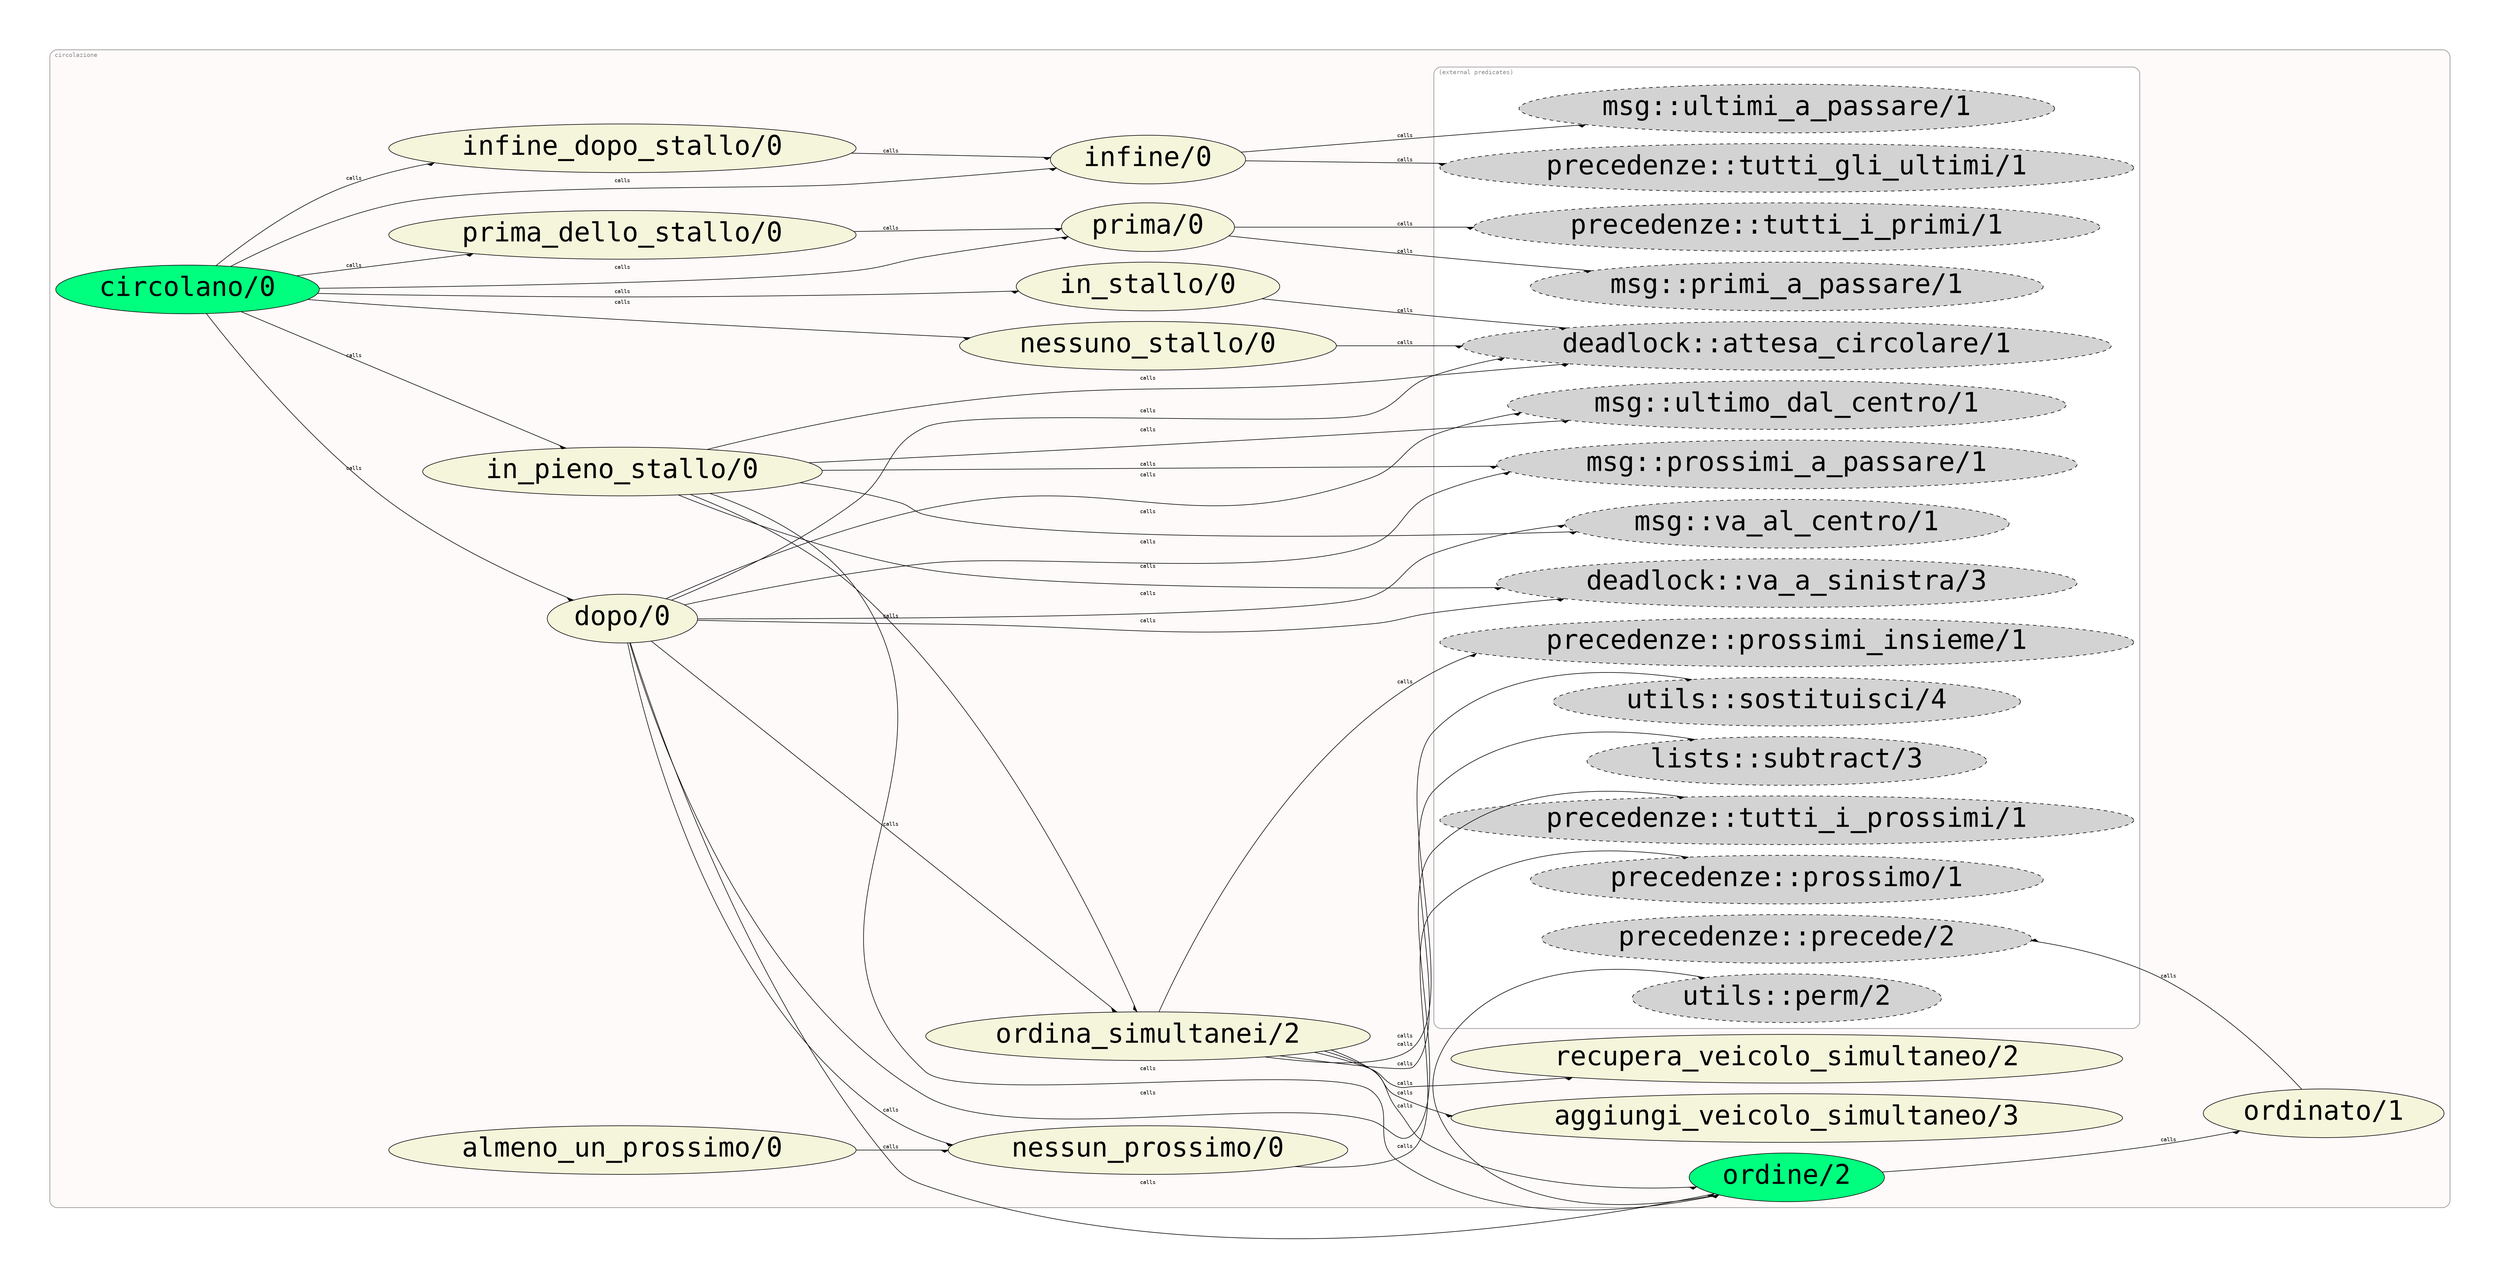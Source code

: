 digraph "circolazione_object" {
rankdir="LR"
ranksep="1.25"
compound="true"
splines="true"
pack="true"
clusterrank="local"
labeljust="l"
margin="1.0"
fontname="Courier"
fontsize="10"
fontcolor="snow4"
pencolor="snow4"
node [shape="ellipse",style="filled",fillcolor="white",fontname="Courier",fontsize="9"]
edge [fontname="Courier",fontsize="9"]

subgraph "cluster_circolazione_object" {
URL=""
tooltip="/home/giuseppe/IA/Progetto/code/prolog/circolazione.lgt"
bgcolor="snow"
style="rounded"
margin="10"
label="circolazione"
"circolano/0" [shape="ellipse",URL="circolazione_0.html#circolano/0",tooltip="circolazione_0.html#circolano/0",style="filled",fillcolor="springgreen",label=<<FONT POINT-SIZE="45"><![CDATA[circolano/0]]></FONT>>]
"ordine/2" [shape="ellipse",URL="circolazione_0.html#ordine/2",tooltip="circolazione_0.html#ordine/2",style="filled",fillcolor="springgreen",label=<<FONT POINT-SIZE="45"><![CDATA[ordine/2]]></FONT>>]
"circolano/0" [shape="ellipse",URL="circolazione_0.html#circolano/0",tooltip="circolazione_0.html#circolano/0",style="filled",fillcolor="springgreen",label=<<FONT POINT-SIZE="45"><![CDATA[circolano/0]]></FONT>>]
"ordine/2" [shape="ellipse",URL="circolazione_0.html#ordine/2",tooltip="circolazione_0.html#ordine/2",style="filled",fillcolor="springgreen",label=<<FONT POINT-SIZE="45"><![CDATA[ordine/2]]></FONT>>]
"prima/0" [shape="ellipse",style="filled",fillcolor="beige",label=<<FONT POINT-SIZE="45"><![CDATA[prima/0]]></FONT>>]
"dopo/0" [shape="ellipse",style="filled",fillcolor="beige",label=<<FONT POINT-SIZE="45"><![CDATA[dopo/0]]></FONT>>]
"prima_dello_stallo/0" [shape="ellipse",style="filled",fillcolor="beige",label=<<FONT POINT-SIZE="45"><![CDATA[prima_dello_stallo/0]]></FONT>>]
"in_pieno_stallo/0" [shape="ellipse",style="filled",fillcolor="beige",label=<<FONT POINT-SIZE="45"><![CDATA[in_pieno_stallo/0]]></FONT>>]
"infine_dopo_stallo/0" [shape="ellipse",style="filled",fillcolor="beige",label=<<FONT POINT-SIZE="45"><![CDATA[infine_dopo_stallo/0]]></FONT>>]
"nessun_prossimo/0" [shape="ellipse",style="filled",fillcolor="beige",label=<<FONT POINT-SIZE="45"><![CDATA[nessun_prossimo/0]]></FONT>>]
"almeno_un_prossimo/0" [shape="ellipse",style="filled",fillcolor="beige",label=<<FONT POINT-SIZE="45"><![CDATA[almeno_un_prossimo/0]]></FONT>>]
"nessuno_stallo/0" [shape="ellipse",style="filled",fillcolor="beige",label=<<FONT POINT-SIZE="45"><![CDATA[nessuno_stallo/0]]></FONT>>]
"in_stallo/0" [shape="ellipse",style="filled",fillcolor="beige",label=<<FONT POINT-SIZE="45"><![CDATA[in_stallo/0]]></FONT>>]
"recupera_veicolo_simultaneo/2" [shape="ellipse",style="filled",fillcolor="beige",label=<<FONT POINT-SIZE="45"><![CDATA[recupera_veicolo_simultaneo/2]]></FONT>>]
"aggiungi_veicolo_simultaneo/3" [shape="ellipse",style="filled",fillcolor="beige",label=<<FONT POINT-SIZE="45"><![CDATA[aggiungi_veicolo_simultaneo/3]]></FONT>>]
"ordina_simultanei/2" [shape="ellipse",style="filled",fillcolor="beige",label=<<FONT POINT-SIZE="45"><![CDATA[ordina_simultanei/2]]></FONT>>]
"infine/0" [shape="ellipse",style="filled",fillcolor="beige",label=<<FONT POINT-SIZE="45"><![CDATA[infine/0]]></FONT>>]
"ordinato/1" [shape="ellipse",style="filled",fillcolor="beige",label=<<FONT POINT-SIZE="45"><![CDATA[ordinato/1]]></FONT>>]
subgraph "cluster_other" {
URL=""
tooltip="(external predicates)"
bgcolor="white"
style="rounded"
margin="10"
label="(external predicates)"
"precedenze::tutti_i_primi/1" [shape="ellipse",URL="precedenze_0.html#tutti_i_primi/1",tooltip="precedenze_0.html#tutti_i_primi/1",style="filled,dashed",fillcolor="lightgrey",label=<<FONT POINT-SIZE="45"><![CDATA[precedenze::tutti_i_primi/1]]></FONT>>]
"msg::primi_a_passare/1" [shape="ellipse",URL="msg_0.html#primi_a_passare/1",tooltip="msg_0.html#primi_a_passare/1",style="filled,dashed",fillcolor="lightgrey",label=<<FONT POINT-SIZE="45"><![CDATA[msg::primi_a_passare/1]]></FONT>>]
"precedenze::tutti_i_prossimi/1" [shape="ellipse",URL="precedenze_0.html#tutti_i_prossimi/1",tooltip="precedenze_0.html#tutti_i_prossimi/1",style="filled,dashed",fillcolor="lightgrey",label=<<FONT POINT-SIZE="45"><![CDATA[precedenze::tutti_i_prossimi/1]]></FONT>>]
"msg::prossimi_a_passare/1" [shape="ellipse",URL="msg_0.html#prossimi_a_passare/1",tooltip="msg_0.html#prossimi_a_passare/1",style="filled,dashed",fillcolor="lightgrey",label=<<FONT POINT-SIZE="45"><![CDATA[msg::prossimi_a_passare/1]]></FONT>>]
"deadlock::attesa_circolare/1" [shape="ellipse",URL="deadlock_0.html#attesa_circolare/1",tooltip="deadlock_0.html#attesa_circolare/1",style="filled,dashed",fillcolor="lightgrey",label=<<FONT POINT-SIZE="45"><![CDATA[deadlock::attesa_circolare/1]]></FONT>>]
"deadlock::va_a_sinistra/3" [shape="ellipse",URL="deadlock_0.html#va_a_sinistra/3",tooltip="deadlock_0.html#va_a_sinistra/3",style="filled,dashed",fillcolor="lightgrey",label=<<FONT POINT-SIZE="45"><![CDATA[deadlock::va_a_sinistra/3]]></FONT>>]
"msg::va_al_centro/1" [shape="ellipse",URL="msg_0.html#va_al_centro/1",tooltip="msg_0.html#va_al_centro/1",style="filled,dashed",fillcolor="lightgrey",label=<<FONT POINT-SIZE="45"><![CDATA[msg::va_al_centro/1]]></FONT>>]
"msg::ultimo_dal_centro/1" [shape="ellipse",URL="msg_0.html#ultimo_dal_centro/1",tooltip="msg_0.html#ultimo_dal_centro/1",style="filled,dashed",fillcolor="lightgrey",label=<<FONT POINT-SIZE="45"><![CDATA[msg::ultimo_dal_centro/1]]></FONT>>]
"precedenze::prossimo/1" [shape="ellipse",URL="precedenze_0.html#prossimo/1",tooltip="precedenze_0.html#prossimo/1",style="filled,dashed",fillcolor="lightgrey",label=<<FONT POINT-SIZE="45"><![CDATA[precedenze::prossimo/1]]></FONT>>]
"precedenze::prossimi_insieme/1" [shape="ellipse",URL="precedenze_0.html#prossimi_insieme/1",tooltip="precedenze_0.html#prossimi_insieme/1",style="filled,dashed",fillcolor="lightgrey",label=<<FONT POINT-SIZE="45"><![CDATA[precedenze::prossimi_insieme/1]]></FONT>>]
"lists::subtract/3" [shape="ellipse",URL="lists_0.html#subtract/3",tooltip="lists_0.html#subtract/3",style="filled,dashed",fillcolor="lightgrey",label=<<FONT POINT-SIZE="45"><![CDATA[lists::subtract/3]]></FONT>>]
"utils::sostituisci/4" [shape="ellipse",URL="utils_0.html#sostituisci/4",tooltip="utils_0.html#sostituisci/4",style="filled,dashed",fillcolor="lightgrey",label=<<FONT POINT-SIZE="45"><![CDATA[utils::sostituisci/4]]></FONT>>]
"precedenze::tutti_gli_ultimi/1" [shape="ellipse",URL="precedenze_0.html#tutti_gli_ultimi/1",tooltip="precedenze_0.html#tutti_gli_ultimi/1",style="filled,dashed",fillcolor="lightgrey",label=<<FONT POINT-SIZE="45"><![CDATA[precedenze::tutti_gli_ultimi/1]]></FONT>>]
"msg::ultimi_a_passare/1" [shape="ellipse",URL="msg_0.html#ultimi_a_passare/1",tooltip="msg_0.html#ultimi_a_passare/1",style="filled,dashed",fillcolor="lightgrey",label=<<FONT POINT-SIZE="45"><![CDATA[msg::ultimi_a_passare/1]]></FONT>>]
"utils::perm/2" [shape="ellipse",URL="utils_0.html#perm/2",tooltip="utils_0.html#perm/2",style="filled,dashed",fillcolor="lightgrey",label=<<FONT POINT-SIZE="45"><![CDATA[utils::perm/2]]></FONT>>]
"precedenze::precede/2" [shape="ellipse",URL="precedenze_0.html#precede/2",tooltip="precedenze_0.html#precede/2",style="filled,dashed",fillcolor="lightgrey",label=<<FONT POINT-SIZE="45"><![CDATA[precedenze::precede/2]]></FONT>>]
}

"circolano/0" -> "nessuno_stallo/0" [arrowhead="rdiamond",tooltip="calls",label=<<![CDATA[calls]]><BR/>>]
"circolano/0" -> "prima/0" [arrowhead="rdiamond",tooltip="calls",label=<<![CDATA[calls]]><BR/>>]
"circolano/0" -> "dopo/0" [arrowhead="rdiamond",tooltip="calls",label=<<![CDATA[calls]]><BR/>>]
"circolano/0" -> "infine/0" [arrowhead="rdiamond",tooltip="calls",label=<<![CDATA[calls]]><BR/>>]
"circolano/0" -> "in_stallo/0" [arrowhead="rdiamond",tooltip="calls",label=<<![CDATA[calls]]><BR/>>]
"circolano/0" -> "prima_dello_stallo/0" [arrowhead="rdiamond",tooltip="calls",label=<<![CDATA[calls]]><BR/>>]
"circolano/0" -> "in_pieno_stallo/0" [arrowhead="rdiamond",tooltip="calls",label=<<![CDATA[calls]]><BR/>>]
"circolano/0" -> "infine_dopo_stallo/0" [arrowhead="rdiamond",tooltip="calls",label=<<![CDATA[calls]]><BR/>>]
"dopo/0" -> "ordina_simultanei/2" [arrowhead="rdiamond",tooltip="calls",label=<<![CDATA[calls]]><BR/>>]
"dopo/0" -> "ordine/2" [arrowhead="rdiamond",tooltip="calls",label=<<![CDATA[calls]]><BR/>>]
"dopo/0" -> "nessun_prossimo/0" [arrowhead="rdiamond",tooltip="calls",label=<<![CDATA[calls]]><BR/>>]
"prima_dello_stallo/0" -> "prima/0" [arrowhead="rdiamond",tooltip="calls",label=<<![CDATA[calls]]><BR/>>]
"in_pieno_stallo/0" -> "ordina_simultanei/2" [arrowhead="rdiamond",tooltip="calls",label=<<![CDATA[calls]]><BR/>>]
"in_pieno_stallo/0" -> "ordine/2" [arrowhead="rdiamond",tooltip="calls",label=<<![CDATA[calls]]><BR/>>]
"infine_dopo_stallo/0" -> "infine/0" [arrowhead="rdiamond",tooltip="calls",label=<<![CDATA[calls]]><BR/>>]
"almeno_un_prossimo/0" -> "nessun_prossimo/0" [arrowhead="rdiamond",tooltip="calls",label=<<![CDATA[calls]]><BR/>>]
"ordina_simultanei/2" -> "recupera_veicolo_simultaneo/2" [arrowhead="rdiamond",tooltip="calls",label=<<![CDATA[calls]]><BR/>>]
"ordina_simultanei/2" -> "aggiungi_veicolo_simultaneo/3" [arrowhead="rdiamond",tooltip="calls",label=<<![CDATA[calls]]><BR/>>]
"ordina_simultanei/2" -> "ordine/2" [arrowhead="rdiamond",tooltip="calls",label=<<![CDATA[calls]]><BR/>>]
"ordine/2" -> "ordinato/1" [arrowhead="rdiamond",tooltip="calls",label=<<![CDATA[calls]]><BR/>>]
"prima/0" -> "precedenze::tutti_i_primi/1" [arrowhead="rdiamond",tooltip="calls",label=<<![CDATA[calls]]><BR/>>]
"prima/0" -> "msg::primi_a_passare/1" [arrowhead="rdiamond",tooltip="calls",label=<<![CDATA[calls]]><BR/>>]
"dopo/0" -> "precedenze::tutti_i_prossimi/1" [arrowhead="rdiamond",tooltip="calls",label=<<![CDATA[calls]]><BR/>>]
"dopo/0" -> "msg::prossimi_a_passare/1" [arrowhead="rdiamond",tooltip="calls",label=<<![CDATA[calls]]><BR/>>]
"dopo/0" -> "deadlock::attesa_circolare/1" [arrowhead="rdiamond",tooltip="calls",label=<<![CDATA[calls]]><BR/>>]
"dopo/0" -> "deadlock::va_a_sinistra/3" [arrowhead="rdiamond",tooltip="calls",label=<<![CDATA[calls]]><BR/>>]
"dopo/0" -> "msg::va_al_centro/1" [arrowhead="rdiamond",tooltip="calls",label=<<![CDATA[calls]]><BR/>>]
"dopo/0" -> "msg::ultimo_dal_centro/1" [arrowhead="rdiamond",tooltip="calls",label=<<![CDATA[calls]]><BR/>>]
"in_pieno_stallo/0" -> "deadlock::attesa_circolare/1" [arrowhead="rdiamond",tooltip="calls",label=<<![CDATA[calls]]><BR/>>]
"in_pieno_stallo/0" -> "deadlock::va_a_sinistra/3" [arrowhead="rdiamond",tooltip="calls",label=<<![CDATA[calls]]><BR/>>]
"in_pieno_stallo/0" -> "msg::va_al_centro/1" [arrowhead="rdiamond",tooltip="calls",label=<<![CDATA[calls]]><BR/>>]
"in_pieno_stallo/0" -> "msg::prossimi_a_passare/1" [arrowhead="rdiamond",tooltip="calls",label=<<![CDATA[calls]]><BR/>>]
"in_pieno_stallo/0" -> "msg::ultimo_dal_centro/1" [arrowhead="rdiamond",tooltip="calls",label=<<![CDATA[calls]]><BR/>>]
"nessun_prossimo/0" -> "precedenze::prossimo/1" [arrowhead="rdiamond",tooltip="calls",label=<<![CDATA[calls]]><BR/>>]
"nessuno_stallo/0" -> "deadlock::attesa_circolare/1" [arrowhead="rdiamond",tooltip="calls",label=<<![CDATA[calls]]><BR/>>]
"in_stallo/0" -> "deadlock::attesa_circolare/1" [arrowhead="rdiamond",tooltip="calls",label=<<![CDATA[calls]]><BR/>>]
"ordina_simultanei/2" -> "precedenze::prossimi_insieme/1" [arrowhead="rdiamond",tooltip="calls",label=<<![CDATA[calls]]><BR/>>]
"ordina_simultanei/2" -> "lists::subtract/3" [arrowhead="rdiamond",tooltip="calls",label=<<![CDATA[calls]]><BR/>>]
"ordina_simultanei/2" -> "utils::sostituisci/4" [arrowhead="rdiamond",tooltip="calls",label=<<![CDATA[calls]]><BR/>>]
"infine/0" -> "precedenze::tutti_gli_ultimi/1" [arrowhead="rdiamond",tooltip="calls",label=<<![CDATA[calls]]><BR/>>]
"infine/0" -> "msg::ultimi_a_passare/1" [arrowhead="rdiamond",tooltip="calls",label=<<![CDATA[calls]]><BR/>>]
"ordine/2" -> "utils::perm/2" [arrowhead="rdiamond",tooltip="calls",label=<<![CDATA[calls]]><BR/>>]
"ordinato/1" -> "precedenze::precede/2" [arrowhead="rdiamond",tooltip="calls",label=<<![CDATA[calls]]><BR/>>]
}

}

